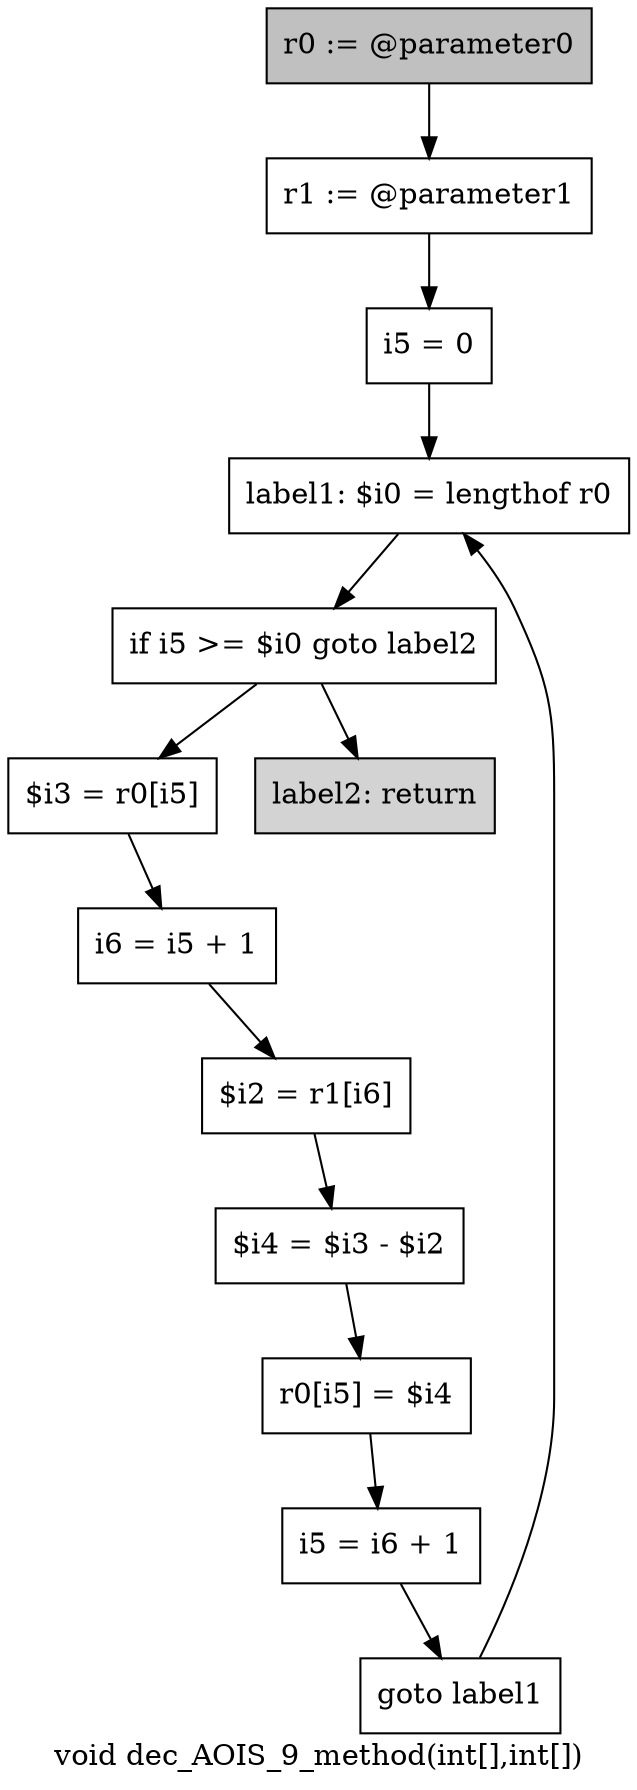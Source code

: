 digraph "void dec_AOIS_9_method(int[],int[])" {
    label="void dec_AOIS_9_method(int[],int[])";
    node [shape=box];
    "0" [style=filled,fillcolor=gray,label="r0 := @parameter0",];
    "1" [label="r1 := @parameter1",];
    "0"->"1";
    "2" [label="i5 = 0",];
    "1"->"2";
    "3" [label="label1: $i0 = lengthof r0",];
    "2"->"3";
    "4" [label="if i5 >= $i0 goto label2",];
    "3"->"4";
    "5" [label="$i3 = r0[i5]",];
    "4"->"5";
    "12" [style=filled,fillcolor=lightgray,label="label2: return",];
    "4"->"12";
    "6" [label="i6 = i5 + 1",];
    "5"->"6";
    "7" [label="$i2 = r1[i6]",];
    "6"->"7";
    "8" [label="$i4 = $i3 - $i2",];
    "7"->"8";
    "9" [label="r0[i5] = $i4",];
    "8"->"9";
    "10" [label="i5 = i6 + 1",];
    "9"->"10";
    "11" [label="goto label1",];
    "10"->"11";
    "11"->"3";
}
